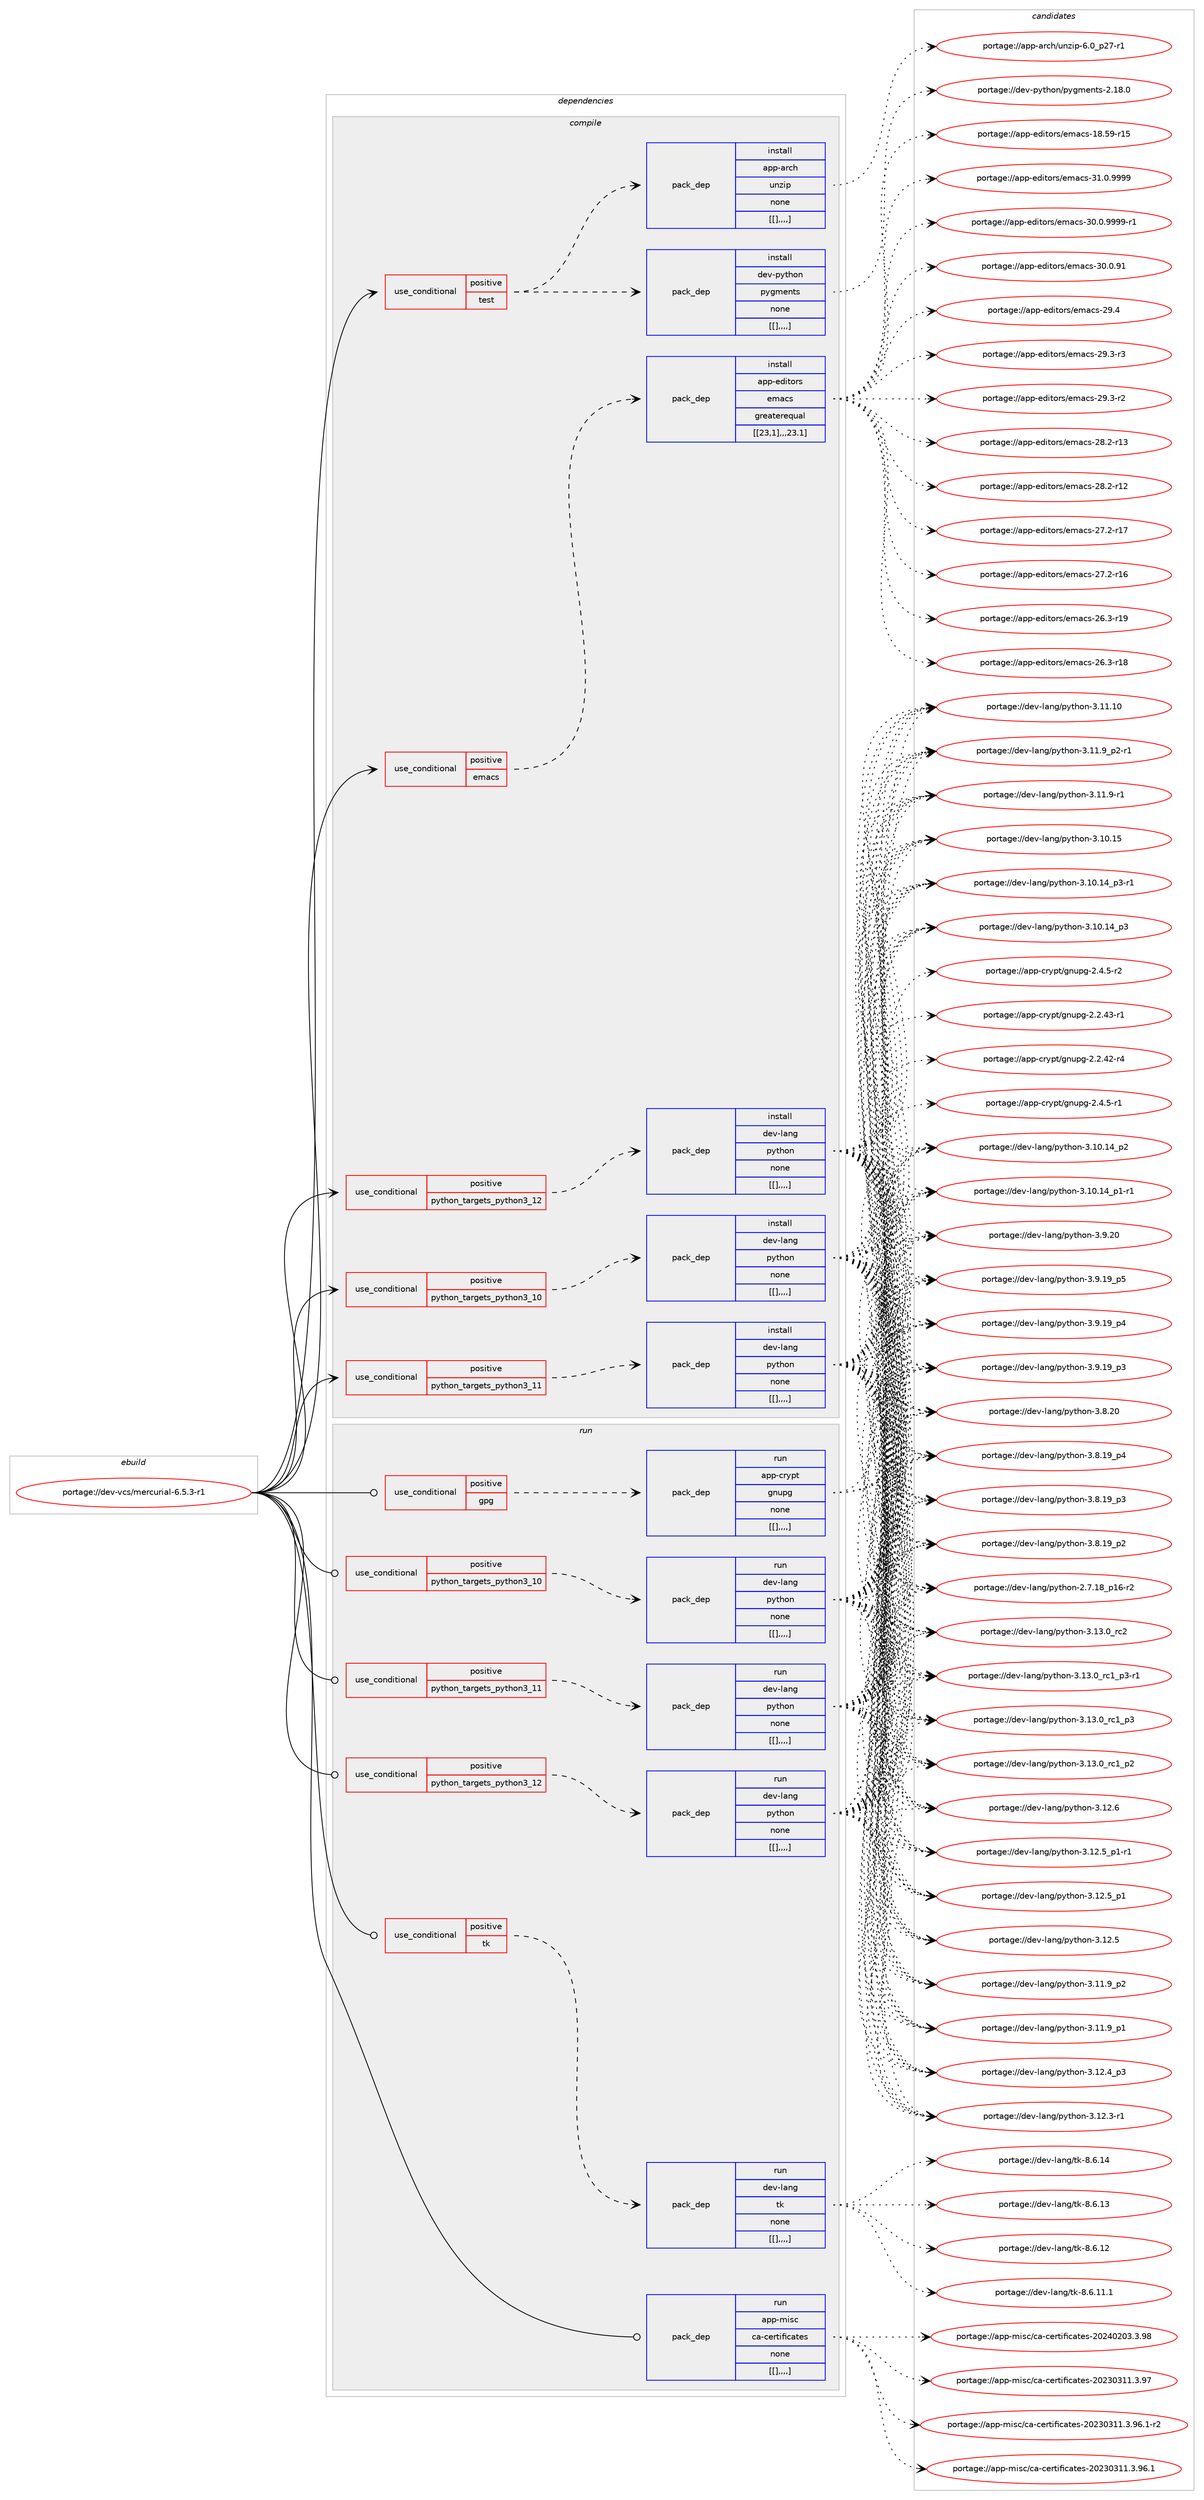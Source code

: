 digraph prolog {

# *************
# Graph options
# *************

newrank=true;
concentrate=true;
compound=true;
graph [rankdir=LR,fontname=Helvetica,fontsize=10,ranksep=1.5];#, ranksep=2.5, nodesep=0.2];
edge  [arrowhead=vee];
node  [fontname=Helvetica,fontsize=10];

# **********
# The ebuild
# **********

subgraph cluster_leftcol {
color=gray;
label=<<i>ebuild</i>>;
id [label="portage://dev-vcs/mercurial-6.5.3-r1", color=red, width=4, href="../dev-vcs/mercurial-6.5.3-r1.svg"];
}

# ****************
# The dependencies
# ****************

subgraph cluster_midcol {
color=gray;
label=<<i>dependencies</i>>;
subgraph cluster_compile {
fillcolor="#eeeeee";
style=filled;
label=<<i>compile</i>>;
subgraph cond64406 {
dependency226643 [label=<<TABLE BORDER="0" CELLBORDER="1" CELLSPACING="0" CELLPADDING="4"><TR><TD ROWSPAN="3" CELLPADDING="10">use_conditional</TD></TR><TR><TD>positive</TD></TR><TR><TD>emacs</TD></TR></TABLE>>, shape=none, color=red];
subgraph pack160781 {
dependency226644 [label=<<TABLE BORDER="0" CELLBORDER="1" CELLSPACING="0" CELLPADDING="4" WIDTH="220"><TR><TD ROWSPAN="6" CELLPADDING="30">pack_dep</TD></TR><TR><TD WIDTH="110">install</TD></TR><TR><TD>app-editors</TD></TR><TR><TD>emacs</TD></TR><TR><TD>greaterequal</TD></TR><TR><TD>[[23,1],,,23.1]</TD></TR></TABLE>>, shape=none, color=blue];
}
dependency226643:e -> dependency226644:w [weight=20,style="dashed",arrowhead="vee"];
}
id:e -> dependency226643:w [weight=20,style="solid",arrowhead="vee"];
subgraph cond64407 {
dependency226645 [label=<<TABLE BORDER="0" CELLBORDER="1" CELLSPACING="0" CELLPADDING="4"><TR><TD ROWSPAN="3" CELLPADDING="10">use_conditional</TD></TR><TR><TD>positive</TD></TR><TR><TD>python_targets_python3_10</TD></TR></TABLE>>, shape=none, color=red];
subgraph pack160782 {
dependency226646 [label=<<TABLE BORDER="0" CELLBORDER="1" CELLSPACING="0" CELLPADDING="4" WIDTH="220"><TR><TD ROWSPAN="6" CELLPADDING="30">pack_dep</TD></TR><TR><TD WIDTH="110">install</TD></TR><TR><TD>dev-lang</TD></TR><TR><TD>python</TD></TR><TR><TD>none</TD></TR><TR><TD>[[],,,,]</TD></TR></TABLE>>, shape=none, color=blue];
}
dependency226645:e -> dependency226646:w [weight=20,style="dashed",arrowhead="vee"];
}
id:e -> dependency226645:w [weight=20,style="solid",arrowhead="vee"];
subgraph cond64408 {
dependency226647 [label=<<TABLE BORDER="0" CELLBORDER="1" CELLSPACING="0" CELLPADDING="4"><TR><TD ROWSPAN="3" CELLPADDING="10">use_conditional</TD></TR><TR><TD>positive</TD></TR><TR><TD>python_targets_python3_11</TD></TR></TABLE>>, shape=none, color=red];
subgraph pack160783 {
dependency226648 [label=<<TABLE BORDER="0" CELLBORDER="1" CELLSPACING="0" CELLPADDING="4" WIDTH="220"><TR><TD ROWSPAN="6" CELLPADDING="30">pack_dep</TD></TR><TR><TD WIDTH="110">install</TD></TR><TR><TD>dev-lang</TD></TR><TR><TD>python</TD></TR><TR><TD>none</TD></TR><TR><TD>[[],,,,]</TD></TR></TABLE>>, shape=none, color=blue];
}
dependency226647:e -> dependency226648:w [weight=20,style="dashed",arrowhead="vee"];
}
id:e -> dependency226647:w [weight=20,style="solid",arrowhead="vee"];
subgraph cond64409 {
dependency226649 [label=<<TABLE BORDER="0" CELLBORDER="1" CELLSPACING="0" CELLPADDING="4"><TR><TD ROWSPAN="3" CELLPADDING="10">use_conditional</TD></TR><TR><TD>positive</TD></TR><TR><TD>python_targets_python3_12</TD></TR></TABLE>>, shape=none, color=red];
subgraph pack160784 {
dependency226650 [label=<<TABLE BORDER="0" CELLBORDER="1" CELLSPACING="0" CELLPADDING="4" WIDTH="220"><TR><TD ROWSPAN="6" CELLPADDING="30">pack_dep</TD></TR><TR><TD WIDTH="110">install</TD></TR><TR><TD>dev-lang</TD></TR><TR><TD>python</TD></TR><TR><TD>none</TD></TR><TR><TD>[[],,,,]</TD></TR></TABLE>>, shape=none, color=blue];
}
dependency226649:e -> dependency226650:w [weight=20,style="dashed",arrowhead="vee"];
}
id:e -> dependency226649:w [weight=20,style="solid",arrowhead="vee"];
subgraph cond64410 {
dependency226651 [label=<<TABLE BORDER="0" CELLBORDER="1" CELLSPACING="0" CELLPADDING="4"><TR><TD ROWSPAN="3" CELLPADDING="10">use_conditional</TD></TR><TR><TD>positive</TD></TR><TR><TD>test</TD></TR></TABLE>>, shape=none, color=red];
subgraph pack160785 {
dependency226652 [label=<<TABLE BORDER="0" CELLBORDER="1" CELLSPACING="0" CELLPADDING="4" WIDTH="220"><TR><TD ROWSPAN="6" CELLPADDING="30">pack_dep</TD></TR><TR><TD WIDTH="110">install</TD></TR><TR><TD>app-arch</TD></TR><TR><TD>unzip</TD></TR><TR><TD>none</TD></TR><TR><TD>[[],,,,]</TD></TR></TABLE>>, shape=none, color=blue];
}
dependency226651:e -> dependency226652:w [weight=20,style="dashed",arrowhead="vee"];
subgraph pack160786 {
dependency226653 [label=<<TABLE BORDER="0" CELLBORDER="1" CELLSPACING="0" CELLPADDING="4" WIDTH="220"><TR><TD ROWSPAN="6" CELLPADDING="30">pack_dep</TD></TR><TR><TD WIDTH="110">install</TD></TR><TR><TD>dev-python</TD></TR><TR><TD>pygments</TD></TR><TR><TD>none</TD></TR><TR><TD>[[],,,,]</TD></TR></TABLE>>, shape=none, color=blue];
}
dependency226651:e -> dependency226653:w [weight=20,style="dashed",arrowhead="vee"];
}
id:e -> dependency226651:w [weight=20,style="solid",arrowhead="vee"];
}
subgraph cluster_compileandrun {
fillcolor="#eeeeee";
style=filled;
label=<<i>compile and run</i>>;
}
subgraph cluster_run {
fillcolor="#eeeeee";
style=filled;
label=<<i>run</i>>;
subgraph cond64411 {
dependency226654 [label=<<TABLE BORDER="0" CELLBORDER="1" CELLSPACING="0" CELLPADDING="4"><TR><TD ROWSPAN="3" CELLPADDING="10">use_conditional</TD></TR><TR><TD>positive</TD></TR><TR><TD>gpg</TD></TR></TABLE>>, shape=none, color=red];
subgraph pack160787 {
dependency226655 [label=<<TABLE BORDER="0" CELLBORDER="1" CELLSPACING="0" CELLPADDING="4" WIDTH="220"><TR><TD ROWSPAN="6" CELLPADDING="30">pack_dep</TD></TR><TR><TD WIDTH="110">run</TD></TR><TR><TD>app-crypt</TD></TR><TR><TD>gnupg</TD></TR><TR><TD>none</TD></TR><TR><TD>[[],,,,]</TD></TR></TABLE>>, shape=none, color=blue];
}
dependency226654:e -> dependency226655:w [weight=20,style="dashed",arrowhead="vee"];
}
id:e -> dependency226654:w [weight=20,style="solid",arrowhead="odot"];
subgraph cond64412 {
dependency226656 [label=<<TABLE BORDER="0" CELLBORDER="1" CELLSPACING="0" CELLPADDING="4"><TR><TD ROWSPAN="3" CELLPADDING="10">use_conditional</TD></TR><TR><TD>positive</TD></TR><TR><TD>python_targets_python3_10</TD></TR></TABLE>>, shape=none, color=red];
subgraph pack160788 {
dependency226657 [label=<<TABLE BORDER="0" CELLBORDER="1" CELLSPACING="0" CELLPADDING="4" WIDTH="220"><TR><TD ROWSPAN="6" CELLPADDING="30">pack_dep</TD></TR><TR><TD WIDTH="110">run</TD></TR><TR><TD>dev-lang</TD></TR><TR><TD>python</TD></TR><TR><TD>none</TD></TR><TR><TD>[[],,,,]</TD></TR></TABLE>>, shape=none, color=blue];
}
dependency226656:e -> dependency226657:w [weight=20,style="dashed",arrowhead="vee"];
}
id:e -> dependency226656:w [weight=20,style="solid",arrowhead="odot"];
subgraph cond64413 {
dependency226658 [label=<<TABLE BORDER="0" CELLBORDER="1" CELLSPACING="0" CELLPADDING="4"><TR><TD ROWSPAN="3" CELLPADDING="10">use_conditional</TD></TR><TR><TD>positive</TD></TR><TR><TD>python_targets_python3_11</TD></TR></TABLE>>, shape=none, color=red];
subgraph pack160789 {
dependency226659 [label=<<TABLE BORDER="0" CELLBORDER="1" CELLSPACING="0" CELLPADDING="4" WIDTH="220"><TR><TD ROWSPAN="6" CELLPADDING="30">pack_dep</TD></TR><TR><TD WIDTH="110">run</TD></TR><TR><TD>dev-lang</TD></TR><TR><TD>python</TD></TR><TR><TD>none</TD></TR><TR><TD>[[],,,,]</TD></TR></TABLE>>, shape=none, color=blue];
}
dependency226658:e -> dependency226659:w [weight=20,style="dashed",arrowhead="vee"];
}
id:e -> dependency226658:w [weight=20,style="solid",arrowhead="odot"];
subgraph cond64414 {
dependency226660 [label=<<TABLE BORDER="0" CELLBORDER="1" CELLSPACING="0" CELLPADDING="4"><TR><TD ROWSPAN="3" CELLPADDING="10">use_conditional</TD></TR><TR><TD>positive</TD></TR><TR><TD>python_targets_python3_12</TD></TR></TABLE>>, shape=none, color=red];
subgraph pack160790 {
dependency226661 [label=<<TABLE BORDER="0" CELLBORDER="1" CELLSPACING="0" CELLPADDING="4" WIDTH="220"><TR><TD ROWSPAN="6" CELLPADDING="30">pack_dep</TD></TR><TR><TD WIDTH="110">run</TD></TR><TR><TD>dev-lang</TD></TR><TR><TD>python</TD></TR><TR><TD>none</TD></TR><TR><TD>[[],,,,]</TD></TR></TABLE>>, shape=none, color=blue];
}
dependency226660:e -> dependency226661:w [weight=20,style="dashed",arrowhead="vee"];
}
id:e -> dependency226660:w [weight=20,style="solid",arrowhead="odot"];
subgraph cond64415 {
dependency226662 [label=<<TABLE BORDER="0" CELLBORDER="1" CELLSPACING="0" CELLPADDING="4"><TR><TD ROWSPAN="3" CELLPADDING="10">use_conditional</TD></TR><TR><TD>positive</TD></TR><TR><TD>tk</TD></TR></TABLE>>, shape=none, color=red];
subgraph pack160791 {
dependency226663 [label=<<TABLE BORDER="0" CELLBORDER="1" CELLSPACING="0" CELLPADDING="4" WIDTH="220"><TR><TD ROWSPAN="6" CELLPADDING="30">pack_dep</TD></TR><TR><TD WIDTH="110">run</TD></TR><TR><TD>dev-lang</TD></TR><TR><TD>tk</TD></TR><TR><TD>none</TD></TR><TR><TD>[[],,,,]</TD></TR></TABLE>>, shape=none, color=blue];
}
dependency226662:e -> dependency226663:w [weight=20,style="dashed",arrowhead="vee"];
}
id:e -> dependency226662:w [weight=20,style="solid",arrowhead="odot"];
subgraph pack160792 {
dependency226664 [label=<<TABLE BORDER="0" CELLBORDER="1" CELLSPACING="0" CELLPADDING="4" WIDTH="220"><TR><TD ROWSPAN="6" CELLPADDING="30">pack_dep</TD></TR><TR><TD WIDTH="110">run</TD></TR><TR><TD>app-misc</TD></TR><TR><TD>ca-certificates</TD></TR><TR><TD>none</TD></TR><TR><TD>[[],,,,]</TD></TR></TABLE>>, shape=none, color=blue];
}
id:e -> dependency226664:w [weight=20,style="solid",arrowhead="odot"];
}
}

# **************
# The candidates
# **************

subgraph cluster_choices {
rank=same;
color=gray;
label=<<i>candidates</i>>;

subgraph choice160781 {
color=black;
nodesep=1;
choice971121124510110010511611111411547101109979911545514946484657575757 [label="portage://app-editors/emacs-31.0.9999", color=red, width=4,href="../app-editors/emacs-31.0.9999.svg"];
choice9711211245101100105116111114115471011099799115455148464846575757574511449 [label="portage://app-editors/emacs-30.0.9999-r1", color=red, width=4,href="../app-editors/emacs-30.0.9999-r1.svg"];
choice97112112451011001051161111141154710110997991154551484648465749 [label="portage://app-editors/emacs-30.0.91", color=red, width=4,href="../app-editors/emacs-30.0.91.svg"];
choice97112112451011001051161111141154710110997991154550574652 [label="portage://app-editors/emacs-29.4", color=red, width=4,href="../app-editors/emacs-29.4.svg"];
choice971121124510110010511611111411547101109979911545505746514511451 [label="portage://app-editors/emacs-29.3-r3", color=red, width=4,href="../app-editors/emacs-29.3-r3.svg"];
choice971121124510110010511611111411547101109979911545505746514511450 [label="portage://app-editors/emacs-29.3-r2", color=red, width=4,href="../app-editors/emacs-29.3-r2.svg"];
choice97112112451011001051161111141154710110997991154550564650451144951 [label="portage://app-editors/emacs-28.2-r13", color=red, width=4,href="../app-editors/emacs-28.2-r13.svg"];
choice97112112451011001051161111141154710110997991154550564650451144950 [label="portage://app-editors/emacs-28.2-r12", color=red, width=4,href="../app-editors/emacs-28.2-r12.svg"];
choice97112112451011001051161111141154710110997991154550554650451144955 [label="portage://app-editors/emacs-27.2-r17", color=red, width=4,href="../app-editors/emacs-27.2-r17.svg"];
choice97112112451011001051161111141154710110997991154550554650451144954 [label="portage://app-editors/emacs-27.2-r16", color=red, width=4,href="../app-editors/emacs-27.2-r16.svg"];
choice97112112451011001051161111141154710110997991154550544651451144957 [label="portage://app-editors/emacs-26.3-r19", color=red, width=4,href="../app-editors/emacs-26.3-r19.svg"];
choice97112112451011001051161111141154710110997991154550544651451144956 [label="portage://app-editors/emacs-26.3-r18", color=red, width=4,href="../app-editors/emacs-26.3-r18.svg"];
choice9711211245101100105116111114115471011099799115454956465357451144953 [label="portage://app-editors/emacs-18.59-r15", color=red, width=4,href="../app-editors/emacs-18.59-r15.svg"];
dependency226644:e -> choice971121124510110010511611111411547101109979911545514946484657575757:w [style=dotted,weight="100"];
dependency226644:e -> choice9711211245101100105116111114115471011099799115455148464846575757574511449:w [style=dotted,weight="100"];
dependency226644:e -> choice97112112451011001051161111141154710110997991154551484648465749:w [style=dotted,weight="100"];
dependency226644:e -> choice97112112451011001051161111141154710110997991154550574652:w [style=dotted,weight="100"];
dependency226644:e -> choice971121124510110010511611111411547101109979911545505746514511451:w [style=dotted,weight="100"];
dependency226644:e -> choice971121124510110010511611111411547101109979911545505746514511450:w [style=dotted,weight="100"];
dependency226644:e -> choice97112112451011001051161111141154710110997991154550564650451144951:w [style=dotted,weight="100"];
dependency226644:e -> choice97112112451011001051161111141154710110997991154550564650451144950:w [style=dotted,weight="100"];
dependency226644:e -> choice97112112451011001051161111141154710110997991154550554650451144955:w [style=dotted,weight="100"];
dependency226644:e -> choice97112112451011001051161111141154710110997991154550554650451144954:w [style=dotted,weight="100"];
dependency226644:e -> choice97112112451011001051161111141154710110997991154550544651451144957:w [style=dotted,weight="100"];
dependency226644:e -> choice97112112451011001051161111141154710110997991154550544651451144956:w [style=dotted,weight="100"];
dependency226644:e -> choice9711211245101100105116111114115471011099799115454956465357451144953:w [style=dotted,weight="100"];
}
subgraph choice160782 {
color=black;
nodesep=1;
choice10010111845108971101034711212111610411111045514649514648951149950 [label="portage://dev-lang/python-3.13.0_rc2", color=red, width=4,href="../dev-lang/python-3.13.0_rc2.svg"];
choice1001011184510897110103471121211161041111104551464951464895114994995112514511449 [label="portage://dev-lang/python-3.13.0_rc1_p3-r1", color=red, width=4,href="../dev-lang/python-3.13.0_rc1_p3-r1.svg"];
choice100101118451089711010347112121116104111110455146495146489511499499511251 [label="portage://dev-lang/python-3.13.0_rc1_p3", color=red, width=4,href="../dev-lang/python-3.13.0_rc1_p3.svg"];
choice100101118451089711010347112121116104111110455146495146489511499499511250 [label="portage://dev-lang/python-3.13.0_rc1_p2", color=red, width=4,href="../dev-lang/python-3.13.0_rc1_p2.svg"];
choice10010111845108971101034711212111610411111045514649504654 [label="portage://dev-lang/python-3.12.6", color=red, width=4,href="../dev-lang/python-3.12.6.svg"];
choice1001011184510897110103471121211161041111104551464950465395112494511449 [label="portage://dev-lang/python-3.12.5_p1-r1", color=red, width=4,href="../dev-lang/python-3.12.5_p1-r1.svg"];
choice100101118451089711010347112121116104111110455146495046539511249 [label="portage://dev-lang/python-3.12.5_p1", color=red, width=4,href="../dev-lang/python-3.12.5_p1.svg"];
choice10010111845108971101034711212111610411111045514649504653 [label="portage://dev-lang/python-3.12.5", color=red, width=4,href="../dev-lang/python-3.12.5.svg"];
choice100101118451089711010347112121116104111110455146495046529511251 [label="portage://dev-lang/python-3.12.4_p3", color=red, width=4,href="../dev-lang/python-3.12.4_p3.svg"];
choice100101118451089711010347112121116104111110455146495046514511449 [label="portage://dev-lang/python-3.12.3-r1", color=red, width=4,href="../dev-lang/python-3.12.3-r1.svg"];
choice1001011184510897110103471121211161041111104551464949464948 [label="portage://dev-lang/python-3.11.10", color=red, width=4,href="../dev-lang/python-3.11.10.svg"];
choice1001011184510897110103471121211161041111104551464949465795112504511449 [label="portage://dev-lang/python-3.11.9_p2-r1", color=red, width=4,href="../dev-lang/python-3.11.9_p2-r1.svg"];
choice100101118451089711010347112121116104111110455146494946579511250 [label="portage://dev-lang/python-3.11.9_p2", color=red, width=4,href="../dev-lang/python-3.11.9_p2.svg"];
choice100101118451089711010347112121116104111110455146494946579511249 [label="portage://dev-lang/python-3.11.9_p1", color=red, width=4,href="../dev-lang/python-3.11.9_p1.svg"];
choice100101118451089711010347112121116104111110455146494946574511449 [label="portage://dev-lang/python-3.11.9-r1", color=red, width=4,href="../dev-lang/python-3.11.9-r1.svg"];
choice1001011184510897110103471121211161041111104551464948464953 [label="portage://dev-lang/python-3.10.15", color=red, width=4,href="../dev-lang/python-3.10.15.svg"];
choice100101118451089711010347112121116104111110455146494846495295112514511449 [label="portage://dev-lang/python-3.10.14_p3-r1", color=red, width=4,href="../dev-lang/python-3.10.14_p3-r1.svg"];
choice10010111845108971101034711212111610411111045514649484649529511251 [label="portage://dev-lang/python-3.10.14_p3", color=red, width=4,href="../dev-lang/python-3.10.14_p3.svg"];
choice10010111845108971101034711212111610411111045514649484649529511250 [label="portage://dev-lang/python-3.10.14_p2", color=red, width=4,href="../dev-lang/python-3.10.14_p2.svg"];
choice100101118451089711010347112121116104111110455146494846495295112494511449 [label="portage://dev-lang/python-3.10.14_p1-r1", color=red, width=4,href="../dev-lang/python-3.10.14_p1-r1.svg"];
choice10010111845108971101034711212111610411111045514657465048 [label="portage://dev-lang/python-3.9.20", color=red, width=4,href="../dev-lang/python-3.9.20.svg"];
choice100101118451089711010347112121116104111110455146574649579511253 [label="portage://dev-lang/python-3.9.19_p5", color=red, width=4,href="../dev-lang/python-3.9.19_p5.svg"];
choice100101118451089711010347112121116104111110455146574649579511252 [label="portage://dev-lang/python-3.9.19_p4", color=red, width=4,href="../dev-lang/python-3.9.19_p4.svg"];
choice100101118451089711010347112121116104111110455146574649579511251 [label="portage://dev-lang/python-3.9.19_p3", color=red, width=4,href="../dev-lang/python-3.9.19_p3.svg"];
choice10010111845108971101034711212111610411111045514656465048 [label="portage://dev-lang/python-3.8.20", color=red, width=4,href="../dev-lang/python-3.8.20.svg"];
choice100101118451089711010347112121116104111110455146564649579511252 [label="portage://dev-lang/python-3.8.19_p4", color=red, width=4,href="../dev-lang/python-3.8.19_p4.svg"];
choice100101118451089711010347112121116104111110455146564649579511251 [label="portage://dev-lang/python-3.8.19_p3", color=red, width=4,href="../dev-lang/python-3.8.19_p3.svg"];
choice100101118451089711010347112121116104111110455146564649579511250 [label="portage://dev-lang/python-3.8.19_p2", color=red, width=4,href="../dev-lang/python-3.8.19_p2.svg"];
choice100101118451089711010347112121116104111110455046554649569511249544511450 [label="portage://dev-lang/python-2.7.18_p16-r2", color=red, width=4,href="../dev-lang/python-2.7.18_p16-r2.svg"];
dependency226646:e -> choice10010111845108971101034711212111610411111045514649514648951149950:w [style=dotted,weight="100"];
dependency226646:e -> choice1001011184510897110103471121211161041111104551464951464895114994995112514511449:w [style=dotted,weight="100"];
dependency226646:e -> choice100101118451089711010347112121116104111110455146495146489511499499511251:w [style=dotted,weight="100"];
dependency226646:e -> choice100101118451089711010347112121116104111110455146495146489511499499511250:w [style=dotted,weight="100"];
dependency226646:e -> choice10010111845108971101034711212111610411111045514649504654:w [style=dotted,weight="100"];
dependency226646:e -> choice1001011184510897110103471121211161041111104551464950465395112494511449:w [style=dotted,weight="100"];
dependency226646:e -> choice100101118451089711010347112121116104111110455146495046539511249:w [style=dotted,weight="100"];
dependency226646:e -> choice10010111845108971101034711212111610411111045514649504653:w [style=dotted,weight="100"];
dependency226646:e -> choice100101118451089711010347112121116104111110455146495046529511251:w [style=dotted,weight="100"];
dependency226646:e -> choice100101118451089711010347112121116104111110455146495046514511449:w [style=dotted,weight="100"];
dependency226646:e -> choice1001011184510897110103471121211161041111104551464949464948:w [style=dotted,weight="100"];
dependency226646:e -> choice1001011184510897110103471121211161041111104551464949465795112504511449:w [style=dotted,weight="100"];
dependency226646:e -> choice100101118451089711010347112121116104111110455146494946579511250:w [style=dotted,weight="100"];
dependency226646:e -> choice100101118451089711010347112121116104111110455146494946579511249:w [style=dotted,weight="100"];
dependency226646:e -> choice100101118451089711010347112121116104111110455146494946574511449:w [style=dotted,weight="100"];
dependency226646:e -> choice1001011184510897110103471121211161041111104551464948464953:w [style=dotted,weight="100"];
dependency226646:e -> choice100101118451089711010347112121116104111110455146494846495295112514511449:w [style=dotted,weight="100"];
dependency226646:e -> choice10010111845108971101034711212111610411111045514649484649529511251:w [style=dotted,weight="100"];
dependency226646:e -> choice10010111845108971101034711212111610411111045514649484649529511250:w [style=dotted,weight="100"];
dependency226646:e -> choice100101118451089711010347112121116104111110455146494846495295112494511449:w [style=dotted,weight="100"];
dependency226646:e -> choice10010111845108971101034711212111610411111045514657465048:w [style=dotted,weight="100"];
dependency226646:e -> choice100101118451089711010347112121116104111110455146574649579511253:w [style=dotted,weight="100"];
dependency226646:e -> choice100101118451089711010347112121116104111110455146574649579511252:w [style=dotted,weight="100"];
dependency226646:e -> choice100101118451089711010347112121116104111110455146574649579511251:w [style=dotted,weight="100"];
dependency226646:e -> choice10010111845108971101034711212111610411111045514656465048:w [style=dotted,weight="100"];
dependency226646:e -> choice100101118451089711010347112121116104111110455146564649579511252:w [style=dotted,weight="100"];
dependency226646:e -> choice100101118451089711010347112121116104111110455146564649579511251:w [style=dotted,weight="100"];
dependency226646:e -> choice100101118451089711010347112121116104111110455146564649579511250:w [style=dotted,weight="100"];
dependency226646:e -> choice100101118451089711010347112121116104111110455046554649569511249544511450:w [style=dotted,weight="100"];
}
subgraph choice160783 {
color=black;
nodesep=1;
choice10010111845108971101034711212111610411111045514649514648951149950 [label="portage://dev-lang/python-3.13.0_rc2", color=red, width=4,href="../dev-lang/python-3.13.0_rc2.svg"];
choice1001011184510897110103471121211161041111104551464951464895114994995112514511449 [label="portage://dev-lang/python-3.13.0_rc1_p3-r1", color=red, width=4,href="../dev-lang/python-3.13.0_rc1_p3-r1.svg"];
choice100101118451089711010347112121116104111110455146495146489511499499511251 [label="portage://dev-lang/python-3.13.0_rc1_p3", color=red, width=4,href="../dev-lang/python-3.13.0_rc1_p3.svg"];
choice100101118451089711010347112121116104111110455146495146489511499499511250 [label="portage://dev-lang/python-3.13.0_rc1_p2", color=red, width=4,href="../dev-lang/python-3.13.0_rc1_p2.svg"];
choice10010111845108971101034711212111610411111045514649504654 [label="portage://dev-lang/python-3.12.6", color=red, width=4,href="../dev-lang/python-3.12.6.svg"];
choice1001011184510897110103471121211161041111104551464950465395112494511449 [label="portage://dev-lang/python-3.12.5_p1-r1", color=red, width=4,href="../dev-lang/python-3.12.5_p1-r1.svg"];
choice100101118451089711010347112121116104111110455146495046539511249 [label="portage://dev-lang/python-3.12.5_p1", color=red, width=4,href="../dev-lang/python-3.12.5_p1.svg"];
choice10010111845108971101034711212111610411111045514649504653 [label="portage://dev-lang/python-3.12.5", color=red, width=4,href="../dev-lang/python-3.12.5.svg"];
choice100101118451089711010347112121116104111110455146495046529511251 [label="portage://dev-lang/python-3.12.4_p3", color=red, width=4,href="../dev-lang/python-3.12.4_p3.svg"];
choice100101118451089711010347112121116104111110455146495046514511449 [label="portage://dev-lang/python-3.12.3-r1", color=red, width=4,href="../dev-lang/python-3.12.3-r1.svg"];
choice1001011184510897110103471121211161041111104551464949464948 [label="portage://dev-lang/python-3.11.10", color=red, width=4,href="../dev-lang/python-3.11.10.svg"];
choice1001011184510897110103471121211161041111104551464949465795112504511449 [label="portage://dev-lang/python-3.11.9_p2-r1", color=red, width=4,href="../dev-lang/python-3.11.9_p2-r1.svg"];
choice100101118451089711010347112121116104111110455146494946579511250 [label="portage://dev-lang/python-3.11.9_p2", color=red, width=4,href="../dev-lang/python-3.11.9_p2.svg"];
choice100101118451089711010347112121116104111110455146494946579511249 [label="portage://dev-lang/python-3.11.9_p1", color=red, width=4,href="../dev-lang/python-3.11.9_p1.svg"];
choice100101118451089711010347112121116104111110455146494946574511449 [label="portage://dev-lang/python-3.11.9-r1", color=red, width=4,href="../dev-lang/python-3.11.9-r1.svg"];
choice1001011184510897110103471121211161041111104551464948464953 [label="portage://dev-lang/python-3.10.15", color=red, width=4,href="../dev-lang/python-3.10.15.svg"];
choice100101118451089711010347112121116104111110455146494846495295112514511449 [label="portage://dev-lang/python-3.10.14_p3-r1", color=red, width=4,href="../dev-lang/python-3.10.14_p3-r1.svg"];
choice10010111845108971101034711212111610411111045514649484649529511251 [label="portage://dev-lang/python-3.10.14_p3", color=red, width=4,href="../dev-lang/python-3.10.14_p3.svg"];
choice10010111845108971101034711212111610411111045514649484649529511250 [label="portage://dev-lang/python-3.10.14_p2", color=red, width=4,href="../dev-lang/python-3.10.14_p2.svg"];
choice100101118451089711010347112121116104111110455146494846495295112494511449 [label="portage://dev-lang/python-3.10.14_p1-r1", color=red, width=4,href="../dev-lang/python-3.10.14_p1-r1.svg"];
choice10010111845108971101034711212111610411111045514657465048 [label="portage://dev-lang/python-3.9.20", color=red, width=4,href="../dev-lang/python-3.9.20.svg"];
choice100101118451089711010347112121116104111110455146574649579511253 [label="portage://dev-lang/python-3.9.19_p5", color=red, width=4,href="../dev-lang/python-3.9.19_p5.svg"];
choice100101118451089711010347112121116104111110455146574649579511252 [label="portage://dev-lang/python-3.9.19_p4", color=red, width=4,href="../dev-lang/python-3.9.19_p4.svg"];
choice100101118451089711010347112121116104111110455146574649579511251 [label="portage://dev-lang/python-3.9.19_p3", color=red, width=4,href="../dev-lang/python-3.9.19_p3.svg"];
choice10010111845108971101034711212111610411111045514656465048 [label="portage://dev-lang/python-3.8.20", color=red, width=4,href="../dev-lang/python-3.8.20.svg"];
choice100101118451089711010347112121116104111110455146564649579511252 [label="portage://dev-lang/python-3.8.19_p4", color=red, width=4,href="../dev-lang/python-3.8.19_p4.svg"];
choice100101118451089711010347112121116104111110455146564649579511251 [label="portage://dev-lang/python-3.8.19_p3", color=red, width=4,href="../dev-lang/python-3.8.19_p3.svg"];
choice100101118451089711010347112121116104111110455146564649579511250 [label="portage://dev-lang/python-3.8.19_p2", color=red, width=4,href="../dev-lang/python-3.8.19_p2.svg"];
choice100101118451089711010347112121116104111110455046554649569511249544511450 [label="portage://dev-lang/python-2.7.18_p16-r2", color=red, width=4,href="../dev-lang/python-2.7.18_p16-r2.svg"];
dependency226648:e -> choice10010111845108971101034711212111610411111045514649514648951149950:w [style=dotted,weight="100"];
dependency226648:e -> choice1001011184510897110103471121211161041111104551464951464895114994995112514511449:w [style=dotted,weight="100"];
dependency226648:e -> choice100101118451089711010347112121116104111110455146495146489511499499511251:w [style=dotted,weight="100"];
dependency226648:e -> choice100101118451089711010347112121116104111110455146495146489511499499511250:w [style=dotted,weight="100"];
dependency226648:e -> choice10010111845108971101034711212111610411111045514649504654:w [style=dotted,weight="100"];
dependency226648:e -> choice1001011184510897110103471121211161041111104551464950465395112494511449:w [style=dotted,weight="100"];
dependency226648:e -> choice100101118451089711010347112121116104111110455146495046539511249:w [style=dotted,weight="100"];
dependency226648:e -> choice10010111845108971101034711212111610411111045514649504653:w [style=dotted,weight="100"];
dependency226648:e -> choice100101118451089711010347112121116104111110455146495046529511251:w [style=dotted,weight="100"];
dependency226648:e -> choice100101118451089711010347112121116104111110455146495046514511449:w [style=dotted,weight="100"];
dependency226648:e -> choice1001011184510897110103471121211161041111104551464949464948:w [style=dotted,weight="100"];
dependency226648:e -> choice1001011184510897110103471121211161041111104551464949465795112504511449:w [style=dotted,weight="100"];
dependency226648:e -> choice100101118451089711010347112121116104111110455146494946579511250:w [style=dotted,weight="100"];
dependency226648:e -> choice100101118451089711010347112121116104111110455146494946579511249:w [style=dotted,weight="100"];
dependency226648:e -> choice100101118451089711010347112121116104111110455146494946574511449:w [style=dotted,weight="100"];
dependency226648:e -> choice1001011184510897110103471121211161041111104551464948464953:w [style=dotted,weight="100"];
dependency226648:e -> choice100101118451089711010347112121116104111110455146494846495295112514511449:w [style=dotted,weight="100"];
dependency226648:e -> choice10010111845108971101034711212111610411111045514649484649529511251:w [style=dotted,weight="100"];
dependency226648:e -> choice10010111845108971101034711212111610411111045514649484649529511250:w [style=dotted,weight="100"];
dependency226648:e -> choice100101118451089711010347112121116104111110455146494846495295112494511449:w [style=dotted,weight="100"];
dependency226648:e -> choice10010111845108971101034711212111610411111045514657465048:w [style=dotted,weight="100"];
dependency226648:e -> choice100101118451089711010347112121116104111110455146574649579511253:w [style=dotted,weight="100"];
dependency226648:e -> choice100101118451089711010347112121116104111110455146574649579511252:w [style=dotted,weight="100"];
dependency226648:e -> choice100101118451089711010347112121116104111110455146574649579511251:w [style=dotted,weight="100"];
dependency226648:e -> choice10010111845108971101034711212111610411111045514656465048:w [style=dotted,weight="100"];
dependency226648:e -> choice100101118451089711010347112121116104111110455146564649579511252:w [style=dotted,weight="100"];
dependency226648:e -> choice100101118451089711010347112121116104111110455146564649579511251:w [style=dotted,weight="100"];
dependency226648:e -> choice100101118451089711010347112121116104111110455146564649579511250:w [style=dotted,weight="100"];
dependency226648:e -> choice100101118451089711010347112121116104111110455046554649569511249544511450:w [style=dotted,weight="100"];
}
subgraph choice160784 {
color=black;
nodesep=1;
choice10010111845108971101034711212111610411111045514649514648951149950 [label="portage://dev-lang/python-3.13.0_rc2", color=red, width=4,href="../dev-lang/python-3.13.0_rc2.svg"];
choice1001011184510897110103471121211161041111104551464951464895114994995112514511449 [label="portage://dev-lang/python-3.13.0_rc1_p3-r1", color=red, width=4,href="../dev-lang/python-3.13.0_rc1_p3-r1.svg"];
choice100101118451089711010347112121116104111110455146495146489511499499511251 [label="portage://dev-lang/python-3.13.0_rc1_p3", color=red, width=4,href="../dev-lang/python-3.13.0_rc1_p3.svg"];
choice100101118451089711010347112121116104111110455146495146489511499499511250 [label="portage://dev-lang/python-3.13.0_rc1_p2", color=red, width=4,href="../dev-lang/python-3.13.0_rc1_p2.svg"];
choice10010111845108971101034711212111610411111045514649504654 [label="portage://dev-lang/python-3.12.6", color=red, width=4,href="../dev-lang/python-3.12.6.svg"];
choice1001011184510897110103471121211161041111104551464950465395112494511449 [label="portage://dev-lang/python-3.12.5_p1-r1", color=red, width=4,href="../dev-lang/python-3.12.5_p1-r1.svg"];
choice100101118451089711010347112121116104111110455146495046539511249 [label="portage://dev-lang/python-3.12.5_p1", color=red, width=4,href="../dev-lang/python-3.12.5_p1.svg"];
choice10010111845108971101034711212111610411111045514649504653 [label="portage://dev-lang/python-3.12.5", color=red, width=4,href="../dev-lang/python-3.12.5.svg"];
choice100101118451089711010347112121116104111110455146495046529511251 [label="portage://dev-lang/python-3.12.4_p3", color=red, width=4,href="../dev-lang/python-3.12.4_p3.svg"];
choice100101118451089711010347112121116104111110455146495046514511449 [label="portage://dev-lang/python-3.12.3-r1", color=red, width=4,href="../dev-lang/python-3.12.3-r1.svg"];
choice1001011184510897110103471121211161041111104551464949464948 [label="portage://dev-lang/python-3.11.10", color=red, width=4,href="../dev-lang/python-3.11.10.svg"];
choice1001011184510897110103471121211161041111104551464949465795112504511449 [label="portage://dev-lang/python-3.11.9_p2-r1", color=red, width=4,href="../dev-lang/python-3.11.9_p2-r1.svg"];
choice100101118451089711010347112121116104111110455146494946579511250 [label="portage://dev-lang/python-3.11.9_p2", color=red, width=4,href="../dev-lang/python-3.11.9_p2.svg"];
choice100101118451089711010347112121116104111110455146494946579511249 [label="portage://dev-lang/python-3.11.9_p1", color=red, width=4,href="../dev-lang/python-3.11.9_p1.svg"];
choice100101118451089711010347112121116104111110455146494946574511449 [label="portage://dev-lang/python-3.11.9-r1", color=red, width=4,href="../dev-lang/python-3.11.9-r1.svg"];
choice1001011184510897110103471121211161041111104551464948464953 [label="portage://dev-lang/python-3.10.15", color=red, width=4,href="../dev-lang/python-3.10.15.svg"];
choice100101118451089711010347112121116104111110455146494846495295112514511449 [label="portage://dev-lang/python-3.10.14_p3-r1", color=red, width=4,href="../dev-lang/python-3.10.14_p3-r1.svg"];
choice10010111845108971101034711212111610411111045514649484649529511251 [label="portage://dev-lang/python-3.10.14_p3", color=red, width=4,href="../dev-lang/python-3.10.14_p3.svg"];
choice10010111845108971101034711212111610411111045514649484649529511250 [label="portage://dev-lang/python-3.10.14_p2", color=red, width=4,href="../dev-lang/python-3.10.14_p2.svg"];
choice100101118451089711010347112121116104111110455146494846495295112494511449 [label="portage://dev-lang/python-3.10.14_p1-r1", color=red, width=4,href="../dev-lang/python-3.10.14_p1-r1.svg"];
choice10010111845108971101034711212111610411111045514657465048 [label="portage://dev-lang/python-3.9.20", color=red, width=4,href="../dev-lang/python-3.9.20.svg"];
choice100101118451089711010347112121116104111110455146574649579511253 [label="portage://dev-lang/python-3.9.19_p5", color=red, width=4,href="../dev-lang/python-3.9.19_p5.svg"];
choice100101118451089711010347112121116104111110455146574649579511252 [label="portage://dev-lang/python-3.9.19_p4", color=red, width=4,href="../dev-lang/python-3.9.19_p4.svg"];
choice100101118451089711010347112121116104111110455146574649579511251 [label="portage://dev-lang/python-3.9.19_p3", color=red, width=4,href="../dev-lang/python-3.9.19_p3.svg"];
choice10010111845108971101034711212111610411111045514656465048 [label="portage://dev-lang/python-3.8.20", color=red, width=4,href="../dev-lang/python-3.8.20.svg"];
choice100101118451089711010347112121116104111110455146564649579511252 [label="portage://dev-lang/python-3.8.19_p4", color=red, width=4,href="../dev-lang/python-3.8.19_p4.svg"];
choice100101118451089711010347112121116104111110455146564649579511251 [label="portage://dev-lang/python-3.8.19_p3", color=red, width=4,href="../dev-lang/python-3.8.19_p3.svg"];
choice100101118451089711010347112121116104111110455146564649579511250 [label="portage://dev-lang/python-3.8.19_p2", color=red, width=4,href="../dev-lang/python-3.8.19_p2.svg"];
choice100101118451089711010347112121116104111110455046554649569511249544511450 [label="portage://dev-lang/python-2.7.18_p16-r2", color=red, width=4,href="../dev-lang/python-2.7.18_p16-r2.svg"];
dependency226650:e -> choice10010111845108971101034711212111610411111045514649514648951149950:w [style=dotted,weight="100"];
dependency226650:e -> choice1001011184510897110103471121211161041111104551464951464895114994995112514511449:w [style=dotted,weight="100"];
dependency226650:e -> choice100101118451089711010347112121116104111110455146495146489511499499511251:w [style=dotted,weight="100"];
dependency226650:e -> choice100101118451089711010347112121116104111110455146495146489511499499511250:w [style=dotted,weight="100"];
dependency226650:e -> choice10010111845108971101034711212111610411111045514649504654:w [style=dotted,weight="100"];
dependency226650:e -> choice1001011184510897110103471121211161041111104551464950465395112494511449:w [style=dotted,weight="100"];
dependency226650:e -> choice100101118451089711010347112121116104111110455146495046539511249:w [style=dotted,weight="100"];
dependency226650:e -> choice10010111845108971101034711212111610411111045514649504653:w [style=dotted,weight="100"];
dependency226650:e -> choice100101118451089711010347112121116104111110455146495046529511251:w [style=dotted,weight="100"];
dependency226650:e -> choice100101118451089711010347112121116104111110455146495046514511449:w [style=dotted,weight="100"];
dependency226650:e -> choice1001011184510897110103471121211161041111104551464949464948:w [style=dotted,weight="100"];
dependency226650:e -> choice1001011184510897110103471121211161041111104551464949465795112504511449:w [style=dotted,weight="100"];
dependency226650:e -> choice100101118451089711010347112121116104111110455146494946579511250:w [style=dotted,weight="100"];
dependency226650:e -> choice100101118451089711010347112121116104111110455146494946579511249:w [style=dotted,weight="100"];
dependency226650:e -> choice100101118451089711010347112121116104111110455146494946574511449:w [style=dotted,weight="100"];
dependency226650:e -> choice1001011184510897110103471121211161041111104551464948464953:w [style=dotted,weight="100"];
dependency226650:e -> choice100101118451089711010347112121116104111110455146494846495295112514511449:w [style=dotted,weight="100"];
dependency226650:e -> choice10010111845108971101034711212111610411111045514649484649529511251:w [style=dotted,weight="100"];
dependency226650:e -> choice10010111845108971101034711212111610411111045514649484649529511250:w [style=dotted,weight="100"];
dependency226650:e -> choice100101118451089711010347112121116104111110455146494846495295112494511449:w [style=dotted,weight="100"];
dependency226650:e -> choice10010111845108971101034711212111610411111045514657465048:w [style=dotted,weight="100"];
dependency226650:e -> choice100101118451089711010347112121116104111110455146574649579511253:w [style=dotted,weight="100"];
dependency226650:e -> choice100101118451089711010347112121116104111110455146574649579511252:w [style=dotted,weight="100"];
dependency226650:e -> choice100101118451089711010347112121116104111110455146574649579511251:w [style=dotted,weight="100"];
dependency226650:e -> choice10010111845108971101034711212111610411111045514656465048:w [style=dotted,weight="100"];
dependency226650:e -> choice100101118451089711010347112121116104111110455146564649579511252:w [style=dotted,weight="100"];
dependency226650:e -> choice100101118451089711010347112121116104111110455146564649579511251:w [style=dotted,weight="100"];
dependency226650:e -> choice100101118451089711010347112121116104111110455146564649579511250:w [style=dotted,weight="100"];
dependency226650:e -> choice100101118451089711010347112121116104111110455046554649569511249544511450:w [style=dotted,weight="100"];
}
subgraph choice160785 {
color=black;
nodesep=1;
choice9711211245971149910447117110122105112455446489511250554511449 [label="portage://app-arch/unzip-6.0_p27-r1", color=red, width=4,href="../app-arch/unzip-6.0_p27-r1.svg"];
dependency226652:e -> choice9711211245971149910447117110122105112455446489511250554511449:w [style=dotted,weight="100"];
}
subgraph choice160786 {
color=black;
nodesep=1;
choice100101118451121211161041111104711212110310910111011611545504649564648 [label="portage://dev-python/pygments-2.18.0", color=red, width=4,href="../dev-python/pygments-2.18.0.svg"];
dependency226653:e -> choice100101118451121211161041111104711212110310910111011611545504649564648:w [style=dotted,weight="100"];
}
subgraph choice160787 {
color=black;
nodesep=1;
choice971121124599114121112116471031101171121034550465246534511450 [label="portage://app-crypt/gnupg-2.4.5-r2", color=red, width=4,href="../app-crypt/gnupg-2.4.5-r2.svg"];
choice971121124599114121112116471031101171121034550465246534511449 [label="portage://app-crypt/gnupg-2.4.5-r1", color=red, width=4,href="../app-crypt/gnupg-2.4.5-r1.svg"];
choice97112112459911412111211647103110117112103455046504652514511449 [label="portage://app-crypt/gnupg-2.2.43-r1", color=red, width=4,href="../app-crypt/gnupg-2.2.43-r1.svg"];
choice97112112459911412111211647103110117112103455046504652504511452 [label="portage://app-crypt/gnupg-2.2.42-r4", color=red, width=4,href="../app-crypt/gnupg-2.2.42-r4.svg"];
dependency226655:e -> choice971121124599114121112116471031101171121034550465246534511450:w [style=dotted,weight="100"];
dependency226655:e -> choice971121124599114121112116471031101171121034550465246534511449:w [style=dotted,weight="100"];
dependency226655:e -> choice97112112459911412111211647103110117112103455046504652514511449:w [style=dotted,weight="100"];
dependency226655:e -> choice97112112459911412111211647103110117112103455046504652504511452:w [style=dotted,weight="100"];
}
subgraph choice160788 {
color=black;
nodesep=1;
choice10010111845108971101034711212111610411111045514649514648951149950 [label="portage://dev-lang/python-3.13.0_rc2", color=red, width=4,href="../dev-lang/python-3.13.0_rc2.svg"];
choice1001011184510897110103471121211161041111104551464951464895114994995112514511449 [label="portage://dev-lang/python-3.13.0_rc1_p3-r1", color=red, width=4,href="../dev-lang/python-3.13.0_rc1_p3-r1.svg"];
choice100101118451089711010347112121116104111110455146495146489511499499511251 [label="portage://dev-lang/python-3.13.0_rc1_p3", color=red, width=4,href="../dev-lang/python-3.13.0_rc1_p3.svg"];
choice100101118451089711010347112121116104111110455146495146489511499499511250 [label="portage://dev-lang/python-3.13.0_rc1_p2", color=red, width=4,href="../dev-lang/python-3.13.0_rc1_p2.svg"];
choice10010111845108971101034711212111610411111045514649504654 [label="portage://dev-lang/python-3.12.6", color=red, width=4,href="../dev-lang/python-3.12.6.svg"];
choice1001011184510897110103471121211161041111104551464950465395112494511449 [label="portage://dev-lang/python-3.12.5_p1-r1", color=red, width=4,href="../dev-lang/python-3.12.5_p1-r1.svg"];
choice100101118451089711010347112121116104111110455146495046539511249 [label="portage://dev-lang/python-3.12.5_p1", color=red, width=4,href="../dev-lang/python-3.12.5_p1.svg"];
choice10010111845108971101034711212111610411111045514649504653 [label="portage://dev-lang/python-3.12.5", color=red, width=4,href="../dev-lang/python-3.12.5.svg"];
choice100101118451089711010347112121116104111110455146495046529511251 [label="portage://dev-lang/python-3.12.4_p3", color=red, width=4,href="../dev-lang/python-3.12.4_p3.svg"];
choice100101118451089711010347112121116104111110455146495046514511449 [label="portage://dev-lang/python-3.12.3-r1", color=red, width=4,href="../dev-lang/python-3.12.3-r1.svg"];
choice1001011184510897110103471121211161041111104551464949464948 [label="portage://dev-lang/python-3.11.10", color=red, width=4,href="../dev-lang/python-3.11.10.svg"];
choice1001011184510897110103471121211161041111104551464949465795112504511449 [label="portage://dev-lang/python-3.11.9_p2-r1", color=red, width=4,href="../dev-lang/python-3.11.9_p2-r1.svg"];
choice100101118451089711010347112121116104111110455146494946579511250 [label="portage://dev-lang/python-3.11.9_p2", color=red, width=4,href="../dev-lang/python-3.11.9_p2.svg"];
choice100101118451089711010347112121116104111110455146494946579511249 [label="portage://dev-lang/python-3.11.9_p1", color=red, width=4,href="../dev-lang/python-3.11.9_p1.svg"];
choice100101118451089711010347112121116104111110455146494946574511449 [label="portage://dev-lang/python-3.11.9-r1", color=red, width=4,href="../dev-lang/python-3.11.9-r1.svg"];
choice1001011184510897110103471121211161041111104551464948464953 [label="portage://dev-lang/python-3.10.15", color=red, width=4,href="../dev-lang/python-3.10.15.svg"];
choice100101118451089711010347112121116104111110455146494846495295112514511449 [label="portage://dev-lang/python-3.10.14_p3-r1", color=red, width=4,href="../dev-lang/python-3.10.14_p3-r1.svg"];
choice10010111845108971101034711212111610411111045514649484649529511251 [label="portage://dev-lang/python-3.10.14_p3", color=red, width=4,href="../dev-lang/python-3.10.14_p3.svg"];
choice10010111845108971101034711212111610411111045514649484649529511250 [label="portage://dev-lang/python-3.10.14_p2", color=red, width=4,href="../dev-lang/python-3.10.14_p2.svg"];
choice100101118451089711010347112121116104111110455146494846495295112494511449 [label="portage://dev-lang/python-3.10.14_p1-r1", color=red, width=4,href="../dev-lang/python-3.10.14_p1-r1.svg"];
choice10010111845108971101034711212111610411111045514657465048 [label="portage://dev-lang/python-3.9.20", color=red, width=4,href="../dev-lang/python-3.9.20.svg"];
choice100101118451089711010347112121116104111110455146574649579511253 [label="portage://dev-lang/python-3.9.19_p5", color=red, width=4,href="../dev-lang/python-3.9.19_p5.svg"];
choice100101118451089711010347112121116104111110455146574649579511252 [label="portage://dev-lang/python-3.9.19_p4", color=red, width=4,href="../dev-lang/python-3.9.19_p4.svg"];
choice100101118451089711010347112121116104111110455146574649579511251 [label="portage://dev-lang/python-3.9.19_p3", color=red, width=4,href="../dev-lang/python-3.9.19_p3.svg"];
choice10010111845108971101034711212111610411111045514656465048 [label="portage://dev-lang/python-3.8.20", color=red, width=4,href="../dev-lang/python-3.8.20.svg"];
choice100101118451089711010347112121116104111110455146564649579511252 [label="portage://dev-lang/python-3.8.19_p4", color=red, width=4,href="../dev-lang/python-3.8.19_p4.svg"];
choice100101118451089711010347112121116104111110455146564649579511251 [label="portage://dev-lang/python-3.8.19_p3", color=red, width=4,href="../dev-lang/python-3.8.19_p3.svg"];
choice100101118451089711010347112121116104111110455146564649579511250 [label="portage://dev-lang/python-3.8.19_p2", color=red, width=4,href="../dev-lang/python-3.8.19_p2.svg"];
choice100101118451089711010347112121116104111110455046554649569511249544511450 [label="portage://dev-lang/python-2.7.18_p16-r2", color=red, width=4,href="../dev-lang/python-2.7.18_p16-r2.svg"];
dependency226657:e -> choice10010111845108971101034711212111610411111045514649514648951149950:w [style=dotted,weight="100"];
dependency226657:e -> choice1001011184510897110103471121211161041111104551464951464895114994995112514511449:w [style=dotted,weight="100"];
dependency226657:e -> choice100101118451089711010347112121116104111110455146495146489511499499511251:w [style=dotted,weight="100"];
dependency226657:e -> choice100101118451089711010347112121116104111110455146495146489511499499511250:w [style=dotted,weight="100"];
dependency226657:e -> choice10010111845108971101034711212111610411111045514649504654:w [style=dotted,weight="100"];
dependency226657:e -> choice1001011184510897110103471121211161041111104551464950465395112494511449:w [style=dotted,weight="100"];
dependency226657:e -> choice100101118451089711010347112121116104111110455146495046539511249:w [style=dotted,weight="100"];
dependency226657:e -> choice10010111845108971101034711212111610411111045514649504653:w [style=dotted,weight="100"];
dependency226657:e -> choice100101118451089711010347112121116104111110455146495046529511251:w [style=dotted,weight="100"];
dependency226657:e -> choice100101118451089711010347112121116104111110455146495046514511449:w [style=dotted,weight="100"];
dependency226657:e -> choice1001011184510897110103471121211161041111104551464949464948:w [style=dotted,weight="100"];
dependency226657:e -> choice1001011184510897110103471121211161041111104551464949465795112504511449:w [style=dotted,weight="100"];
dependency226657:e -> choice100101118451089711010347112121116104111110455146494946579511250:w [style=dotted,weight="100"];
dependency226657:e -> choice100101118451089711010347112121116104111110455146494946579511249:w [style=dotted,weight="100"];
dependency226657:e -> choice100101118451089711010347112121116104111110455146494946574511449:w [style=dotted,weight="100"];
dependency226657:e -> choice1001011184510897110103471121211161041111104551464948464953:w [style=dotted,weight="100"];
dependency226657:e -> choice100101118451089711010347112121116104111110455146494846495295112514511449:w [style=dotted,weight="100"];
dependency226657:e -> choice10010111845108971101034711212111610411111045514649484649529511251:w [style=dotted,weight="100"];
dependency226657:e -> choice10010111845108971101034711212111610411111045514649484649529511250:w [style=dotted,weight="100"];
dependency226657:e -> choice100101118451089711010347112121116104111110455146494846495295112494511449:w [style=dotted,weight="100"];
dependency226657:e -> choice10010111845108971101034711212111610411111045514657465048:w [style=dotted,weight="100"];
dependency226657:e -> choice100101118451089711010347112121116104111110455146574649579511253:w [style=dotted,weight="100"];
dependency226657:e -> choice100101118451089711010347112121116104111110455146574649579511252:w [style=dotted,weight="100"];
dependency226657:e -> choice100101118451089711010347112121116104111110455146574649579511251:w [style=dotted,weight="100"];
dependency226657:e -> choice10010111845108971101034711212111610411111045514656465048:w [style=dotted,weight="100"];
dependency226657:e -> choice100101118451089711010347112121116104111110455146564649579511252:w [style=dotted,weight="100"];
dependency226657:e -> choice100101118451089711010347112121116104111110455146564649579511251:w [style=dotted,weight="100"];
dependency226657:e -> choice100101118451089711010347112121116104111110455146564649579511250:w [style=dotted,weight="100"];
dependency226657:e -> choice100101118451089711010347112121116104111110455046554649569511249544511450:w [style=dotted,weight="100"];
}
subgraph choice160789 {
color=black;
nodesep=1;
choice10010111845108971101034711212111610411111045514649514648951149950 [label="portage://dev-lang/python-3.13.0_rc2", color=red, width=4,href="../dev-lang/python-3.13.0_rc2.svg"];
choice1001011184510897110103471121211161041111104551464951464895114994995112514511449 [label="portage://dev-lang/python-3.13.0_rc1_p3-r1", color=red, width=4,href="../dev-lang/python-3.13.0_rc1_p3-r1.svg"];
choice100101118451089711010347112121116104111110455146495146489511499499511251 [label="portage://dev-lang/python-3.13.0_rc1_p3", color=red, width=4,href="../dev-lang/python-3.13.0_rc1_p3.svg"];
choice100101118451089711010347112121116104111110455146495146489511499499511250 [label="portage://dev-lang/python-3.13.0_rc1_p2", color=red, width=4,href="../dev-lang/python-3.13.0_rc1_p2.svg"];
choice10010111845108971101034711212111610411111045514649504654 [label="portage://dev-lang/python-3.12.6", color=red, width=4,href="../dev-lang/python-3.12.6.svg"];
choice1001011184510897110103471121211161041111104551464950465395112494511449 [label="portage://dev-lang/python-3.12.5_p1-r1", color=red, width=4,href="../dev-lang/python-3.12.5_p1-r1.svg"];
choice100101118451089711010347112121116104111110455146495046539511249 [label="portage://dev-lang/python-3.12.5_p1", color=red, width=4,href="../dev-lang/python-3.12.5_p1.svg"];
choice10010111845108971101034711212111610411111045514649504653 [label="portage://dev-lang/python-3.12.5", color=red, width=4,href="../dev-lang/python-3.12.5.svg"];
choice100101118451089711010347112121116104111110455146495046529511251 [label="portage://dev-lang/python-3.12.4_p3", color=red, width=4,href="../dev-lang/python-3.12.4_p3.svg"];
choice100101118451089711010347112121116104111110455146495046514511449 [label="portage://dev-lang/python-3.12.3-r1", color=red, width=4,href="../dev-lang/python-3.12.3-r1.svg"];
choice1001011184510897110103471121211161041111104551464949464948 [label="portage://dev-lang/python-3.11.10", color=red, width=4,href="../dev-lang/python-3.11.10.svg"];
choice1001011184510897110103471121211161041111104551464949465795112504511449 [label="portage://dev-lang/python-3.11.9_p2-r1", color=red, width=4,href="../dev-lang/python-3.11.9_p2-r1.svg"];
choice100101118451089711010347112121116104111110455146494946579511250 [label="portage://dev-lang/python-3.11.9_p2", color=red, width=4,href="../dev-lang/python-3.11.9_p2.svg"];
choice100101118451089711010347112121116104111110455146494946579511249 [label="portage://dev-lang/python-3.11.9_p1", color=red, width=4,href="../dev-lang/python-3.11.9_p1.svg"];
choice100101118451089711010347112121116104111110455146494946574511449 [label="portage://dev-lang/python-3.11.9-r1", color=red, width=4,href="../dev-lang/python-3.11.9-r1.svg"];
choice1001011184510897110103471121211161041111104551464948464953 [label="portage://dev-lang/python-3.10.15", color=red, width=4,href="../dev-lang/python-3.10.15.svg"];
choice100101118451089711010347112121116104111110455146494846495295112514511449 [label="portage://dev-lang/python-3.10.14_p3-r1", color=red, width=4,href="../dev-lang/python-3.10.14_p3-r1.svg"];
choice10010111845108971101034711212111610411111045514649484649529511251 [label="portage://dev-lang/python-3.10.14_p3", color=red, width=4,href="../dev-lang/python-3.10.14_p3.svg"];
choice10010111845108971101034711212111610411111045514649484649529511250 [label="portage://dev-lang/python-3.10.14_p2", color=red, width=4,href="../dev-lang/python-3.10.14_p2.svg"];
choice100101118451089711010347112121116104111110455146494846495295112494511449 [label="portage://dev-lang/python-3.10.14_p1-r1", color=red, width=4,href="../dev-lang/python-3.10.14_p1-r1.svg"];
choice10010111845108971101034711212111610411111045514657465048 [label="portage://dev-lang/python-3.9.20", color=red, width=4,href="../dev-lang/python-3.9.20.svg"];
choice100101118451089711010347112121116104111110455146574649579511253 [label="portage://dev-lang/python-3.9.19_p5", color=red, width=4,href="../dev-lang/python-3.9.19_p5.svg"];
choice100101118451089711010347112121116104111110455146574649579511252 [label="portage://dev-lang/python-3.9.19_p4", color=red, width=4,href="../dev-lang/python-3.9.19_p4.svg"];
choice100101118451089711010347112121116104111110455146574649579511251 [label="portage://dev-lang/python-3.9.19_p3", color=red, width=4,href="../dev-lang/python-3.9.19_p3.svg"];
choice10010111845108971101034711212111610411111045514656465048 [label="portage://dev-lang/python-3.8.20", color=red, width=4,href="../dev-lang/python-3.8.20.svg"];
choice100101118451089711010347112121116104111110455146564649579511252 [label="portage://dev-lang/python-3.8.19_p4", color=red, width=4,href="../dev-lang/python-3.8.19_p4.svg"];
choice100101118451089711010347112121116104111110455146564649579511251 [label="portage://dev-lang/python-3.8.19_p3", color=red, width=4,href="../dev-lang/python-3.8.19_p3.svg"];
choice100101118451089711010347112121116104111110455146564649579511250 [label="portage://dev-lang/python-3.8.19_p2", color=red, width=4,href="../dev-lang/python-3.8.19_p2.svg"];
choice100101118451089711010347112121116104111110455046554649569511249544511450 [label="portage://dev-lang/python-2.7.18_p16-r2", color=red, width=4,href="../dev-lang/python-2.7.18_p16-r2.svg"];
dependency226659:e -> choice10010111845108971101034711212111610411111045514649514648951149950:w [style=dotted,weight="100"];
dependency226659:e -> choice1001011184510897110103471121211161041111104551464951464895114994995112514511449:w [style=dotted,weight="100"];
dependency226659:e -> choice100101118451089711010347112121116104111110455146495146489511499499511251:w [style=dotted,weight="100"];
dependency226659:e -> choice100101118451089711010347112121116104111110455146495146489511499499511250:w [style=dotted,weight="100"];
dependency226659:e -> choice10010111845108971101034711212111610411111045514649504654:w [style=dotted,weight="100"];
dependency226659:e -> choice1001011184510897110103471121211161041111104551464950465395112494511449:w [style=dotted,weight="100"];
dependency226659:e -> choice100101118451089711010347112121116104111110455146495046539511249:w [style=dotted,weight="100"];
dependency226659:e -> choice10010111845108971101034711212111610411111045514649504653:w [style=dotted,weight="100"];
dependency226659:e -> choice100101118451089711010347112121116104111110455146495046529511251:w [style=dotted,weight="100"];
dependency226659:e -> choice100101118451089711010347112121116104111110455146495046514511449:w [style=dotted,weight="100"];
dependency226659:e -> choice1001011184510897110103471121211161041111104551464949464948:w [style=dotted,weight="100"];
dependency226659:e -> choice1001011184510897110103471121211161041111104551464949465795112504511449:w [style=dotted,weight="100"];
dependency226659:e -> choice100101118451089711010347112121116104111110455146494946579511250:w [style=dotted,weight="100"];
dependency226659:e -> choice100101118451089711010347112121116104111110455146494946579511249:w [style=dotted,weight="100"];
dependency226659:e -> choice100101118451089711010347112121116104111110455146494946574511449:w [style=dotted,weight="100"];
dependency226659:e -> choice1001011184510897110103471121211161041111104551464948464953:w [style=dotted,weight="100"];
dependency226659:e -> choice100101118451089711010347112121116104111110455146494846495295112514511449:w [style=dotted,weight="100"];
dependency226659:e -> choice10010111845108971101034711212111610411111045514649484649529511251:w [style=dotted,weight="100"];
dependency226659:e -> choice10010111845108971101034711212111610411111045514649484649529511250:w [style=dotted,weight="100"];
dependency226659:e -> choice100101118451089711010347112121116104111110455146494846495295112494511449:w [style=dotted,weight="100"];
dependency226659:e -> choice10010111845108971101034711212111610411111045514657465048:w [style=dotted,weight="100"];
dependency226659:e -> choice100101118451089711010347112121116104111110455146574649579511253:w [style=dotted,weight="100"];
dependency226659:e -> choice100101118451089711010347112121116104111110455146574649579511252:w [style=dotted,weight="100"];
dependency226659:e -> choice100101118451089711010347112121116104111110455146574649579511251:w [style=dotted,weight="100"];
dependency226659:e -> choice10010111845108971101034711212111610411111045514656465048:w [style=dotted,weight="100"];
dependency226659:e -> choice100101118451089711010347112121116104111110455146564649579511252:w [style=dotted,weight="100"];
dependency226659:e -> choice100101118451089711010347112121116104111110455146564649579511251:w [style=dotted,weight="100"];
dependency226659:e -> choice100101118451089711010347112121116104111110455146564649579511250:w [style=dotted,weight="100"];
dependency226659:e -> choice100101118451089711010347112121116104111110455046554649569511249544511450:w [style=dotted,weight="100"];
}
subgraph choice160790 {
color=black;
nodesep=1;
choice10010111845108971101034711212111610411111045514649514648951149950 [label="portage://dev-lang/python-3.13.0_rc2", color=red, width=4,href="../dev-lang/python-3.13.0_rc2.svg"];
choice1001011184510897110103471121211161041111104551464951464895114994995112514511449 [label="portage://dev-lang/python-3.13.0_rc1_p3-r1", color=red, width=4,href="../dev-lang/python-3.13.0_rc1_p3-r1.svg"];
choice100101118451089711010347112121116104111110455146495146489511499499511251 [label="portage://dev-lang/python-3.13.0_rc1_p3", color=red, width=4,href="../dev-lang/python-3.13.0_rc1_p3.svg"];
choice100101118451089711010347112121116104111110455146495146489511499499511250 [label="portage://dev-lang/python-3.13.0_rc1_p2", color=red, width=4,href="../dev-lang/python-3.13.0_rc1_p2.svg"];
choice10010111845108971101034711212111610411111045514649504654 [label="portage://dev-lang/python-3.12.6", color=red, width=4,href="../dev-lang/python-3.12.6.svg"];
choice1001011184510897110103471121211161041111104551464950465395112494511449 [label="portage://dev-lang/python-3.12.5_p1-r1", color=red, width=4,href="../dev-lang/python-3.12.5_p1-r1.svg"];
choice100101118451089711010347112121116104111110455146495046539511249 [label="portage://dev-lang/python-3.12.5_p1", color=red, width=4,href="../dev-lang/python-3.12.5_p1.svg"];
choice10010111845108971101034711212111610411111045514649504653 [label="portage://dev-lang/python-3.12.5", color=red, width=4,href="../dev-lang/python-3.12.5.svg"];
choice100101118451089711010347112121116104111110455146495046529511251 [label="portage://dev-lang/python-3.12.4_p3", color=red, width=4,href="../dev-lang/python-3.12.4_p3.svg"];
choice100101118451089711010347112121116104111110455146495046514511449 [label="portage://dev-lang/python-3.12.3-r1", color=red, width=4,href="../dev-lang/python-3.12.3-r1.svg"];
choice1001011184510897110103471121211161041111104551464949464948 [label="portage://dev-lang/python-3.11.10", color=red, width=4,href="../dev-lang/python-3.11.10.svg"];
choice1001011184510897110103471121211161041111104551464949465795112504511449 [label="portage://dev-lang/python-3.11.9_p2-r1", color=red, width=4,href="../dev-lang/python-3.11.9_p2-r1.svg"];
choice100101118451089711010347112121116104111110455146494946579511250 [label="portage://dev-lang/python-3.11.9_p2", color=red, width=4,href="../dev-lang/python-3.11.9_p2.svg"];
choice100101118451089711010347112121116104111110455146494946579511249 [label="portage://dev-lang/python-3.11.9_p1", color=red, width=4,href="../dev-lang/python-3.11.9_p1.svg"];
choice100101118451089711010347112121116104111110455146494946574511449 [label="portage://dev-lang/python-3.11.9-r1", color=red, width=4,href="../dev-lang/python-3.11.9-r1.svg"];
choice1001011184510897110103471121211161041111104551464948464953 [label="portage://dev-lang/python-3.10.15", color=red, width=4,href="../dev-lang/python-3.10.15.svg"];
choice100101118451089711010347112121116104111110455146494846495295112514511449 [label="portage://dev-lang/python-3.10.14_p3-r1", color=red, width=4,href="../dev-lang/python-3.10.14_p3-r1.svg"];
choice10010111845108971101034711212111610411111045514649484649529511251 [label="portage://dev-lang/python-3.10.14_p3", color=red, width=4,href="../dev-lang/python-3.10.14_p3.svg"];
choice10010111845108971101034711212111610411111045514649484649529511250 [label="portage://dev-lang/python-3.10.14_p2", color=red, width=4,href="../dev-lang/python-3.10.14_p2.svg"];
choice100101118451089711010347112121116104111110455146494846495295112494511449 [label="portage://dev-lang/python-3.10.14_p1-r1", color=red, width=4,href="../dev-lang/python-3.10.14_p1-r1.svg"];
choice10010111845108971101034711212111610411111045514657465048 [label="portage://dev-lang/python-3.9.20", color=red, width=4,href="../dev-lang/python-3.9.20.svg"];
choice100101118451089711010347112121116104111110455146574649579511253 [label="portage://dev-lang/python-3.9.19_p5", color=red, width=4,href="../dev-lang/python-3.9.19_p5.svg"];
choice100101118451089711010347112121116104111110455146574649579511252 [label="portage://dev-lang/python-3.9.19_p4", color=red, width=4,href="../dev-lang/python-3.9.19_p4.svg"];
choice100101118451089711010347112121116104111110455146574649579511251 [label="portage://dev-lang/python-3.9.19_p3", color=red, width=4,href="../dev-lang/python-3.9.19_p3.svg"];
choice10010111845108971101034711212111610411111045514656465048 [label="portage://dev-lang/python-3.8.20", color=red, width=4,href="../dev-lang/python-3.8.20.svg"];
choice100101118451089711010347112121116104111110455146564649579511252 [label="portage://dev-lang/python-3.8.19_p4", color=red, width=4,href="../dev-lang/python-3.8.19_p4.svg"];
choice100101118451089711010347112121116104111110455146564649579511251 [label="portage://dev-lang/python-3.8.19_p3", color=red, width=4,href="../dev-lang/python-3.8.19_p3.svg"];
choice100101118451089711010347112121116104111110455146564649579511250 [label="portage://dev-lang/python-3.8.19_p2", color=red, width=4,href="../dev-lang/python-3.8.19_p2.svg"];
choice100101118451089711010347112121116104111110455046554649569511249544511450 [label="portage://dev-lang/python-2.7.18_p16-r2", color=red, width=4,href="../dev-lang/python-2.7.18_p16-r2.svg"];
dependency226661:e -> choice10010111845108971101034711212111610411111045514649514648951149950:w [style=dotted,weight="100"];
dependency226661:e -> choice1001011184510897110103471121211161041111104551464951464895114994995112514511449:w [style=dotted,weight="100"];
dependency226661:e -> choice100101118451089711010347112121116104111110455146495146489511499499511251:w [style=dotted,weight="100"];
dependency226661:e -> choice100101118451089711010347112121116104111110455146495146489511499499511250:w [style=dotted,weight="100"];
dependency226661:e -> choice10010111845108971101034711212111610411111045514649504654:w [style=dotted,weight="100"];
dependency226661:e -> choice1001011184510897110103471121211161041111104551464950465395112494511449:w [style=dotted,weight="100"];
dependency226661:e -> choice100101118451089711010347112121116104111110455146495046539511249:w [style=dotted,weight="100"];
dependency226661:e -> choice10010111845108971101034711212111610411111045514649504653:w [style=dotted,weight="100"];
dependency226661:e -> choice100101118451089711010347112121116104111110455146495046529511251:w [style=dotted,weight="100"];
dependency226661:e -> choice100101118451089711010347112121116104111110455146495046514511449:w [style=dotted,weight="100"];
dependency226661:e -> choice1001011184510897110103471121211161041111104551464949464948:w [style=dotted,weight="100"];
dependency226661:e -> choice1001011184510897110103471121211161041111104551464949465795112504511449:w [style=dotted,weight="100"];
dependency226661:e -> choice100101118451089711010347112121116104111110455146494946579511250:w [style=dotted,weight="100"];
dependency226661:e -> choice100101118451089711010347112121116104111110455146494946579511249:w [style=dotted,weight="100"];
dependency226661:e -> choice100101118451089711010347112121116104111110455146494946574511449:w [style=dotted,weight="100"];
dependency226661:e -> choice1001011184510897110103471121211161041111104551464948464953:w [style=dotted,weight="100"];
dependency226661:e -> choice100101118451089711010347112121116104111110455146494846495295112514511449:w [style=dotted,weight="100"];
dependency226661:e -> choice10010111845108971101034711212111610411111045514649484649529511251:w [style=dotted,weight="100"];
dependency226661:e -> choice10010111845108971101034711212111610411111045514649484649529511250:w [style=dotted,weight="100"];
dependency226661:e -> choice100101118451089711010347112121116104111110455146494846495295112494511449:w [style=dotted,weight="100"];
dependency226661:e -> choice10010111845108971101034711212111610411111045514657465048:w [style=dotted,weight="100"];
dependency226661:e -> choice100101118451089711010347112121116104111110455146574649579511253:w [style=dotted,weight="100"];
dependency226661:e -> choice100101118451089711010347112121116104111110455146574649579511252:w [style=dotted,weight="100"];
dependency226661:e -> choice100101118451089711010347112121116104111110455146574649579511251:w [style=dotted,weight="100"];
dependency226661:e -> choice10010111845108971101034711212111610411111045514656465048:w [style=dotted,weight="100"];
dependency226661:e -> choice100101118451089711010347112121116104111110455146564649579511252:w [style=dotted,weight="100"];
dependency226661:e -> choice100101118451089711010347112121116104111110455146564649579511251:w [style=dotted,weight="100"];
dependency226661:e -> choice100101118451089711010347112121116104111110455146564649579511250:w [style=dotted,weight="100"];
dependency226661:e -> choice100101118451089711010347112121116104111110455046554649569511249544511450:w [style=dotted,weight="100"];
}
subgraph choice160791 {
color=black;
nodesep=1;
choice10010111845108971101034711610745564654464952 [label="portage://dev-lang/tk-8.6.14", color=red, width=4,href="../dev-lang/tk-8.6.14.svg"];
choice10010111845108971101034711610745564654464951 [label="portage://dev-lang/tk-8.6.13", color=red, width=4,href="../dev-lang/tk-8.6.13.svg"];
choice10010111845108971101034711610745564654464950 [label="portage://dev-lang/tk-8.6.12", color=red, width=4,href="../dev-lang/tk-8.6.12.svg"];
choice100101118451089711010347116107455646544649494649 [label="portage://dev-lang/tk-8.6.11.1", color=red, width=4,href="../dev-lang/tk-8.6.11.1.svg"];
dependency226663:e -> choice10010111845108971101034711610745564654464952:w [style=dotted,weight="100"];
dependency226663:e -> choice10010111845108971101034711610745564654464951:w [style=dotted,weight="100"];
dependency226663:e -> choice10010111845108971101034711610745564654464950:w [style=dotted,weight="100"];
dependency226663:e -> choice100101118451089711010347116107455646544649494649:w [style=dotted,weight="100"];
}
subgraph choice160792 {
color=black;
nodesep=1;
choice971121124510910511599479997459910111411610510210599971161011154550485052485048514651465756 [label="portage://app-misc/ca-certificates-20240203.3.98", color=red, width=4,href="../app-misc/ca-certificates-20240203.3.98.svg"];
choice971121124510910511599479997459910111411610510210599971161011154550485051485149494651465755 [label="portage://app-misc/ca-certificates-20230311.3.97", color=red, width=4,href="../app-misc/ca-certificates-20230311.3.97.svg"];
choice97112112451091051159947999745991011141161051021059997116101115455048505148514949465146575446494511450 [label="portage://app-misc/ca-certificates-20230311.3.96.1-r2", color=red, width=4,href="../app-misc/ca-certificates-20230311.3.96.1-r2.svg"];
choice9711211245109105115994799974599101114116105102105999711610111545504850514851494946514657544649 [label="portage://app-misc/ca-certificates-20230311.3.96.1", color=red, width=4,href="../app-misc/ca-certificates-20230311.3.96.1.svg"];
dependency226664:e -> choice971121124510910511599479997459910111411610510210599971161011154550485052485048514651465756:w [style=dotted,weight="100"];
dependency226664:e -> choice971121124510910511599479997459910111411610510210599971161011154550485051485149494651465755:w [style=dotted,weight="100"];
dependency226664:e -> choice97112112451091051159947999745991011141161051021059997116101115455048505148514949465146575446494511450:w [style=dotted,weight="100"];
dependency226664:e -> choice9711211245109105115994799974599101114116105102105999711610111545504850514851494946514657544649:w [style=dotted,weight="100"];
}
}

}
